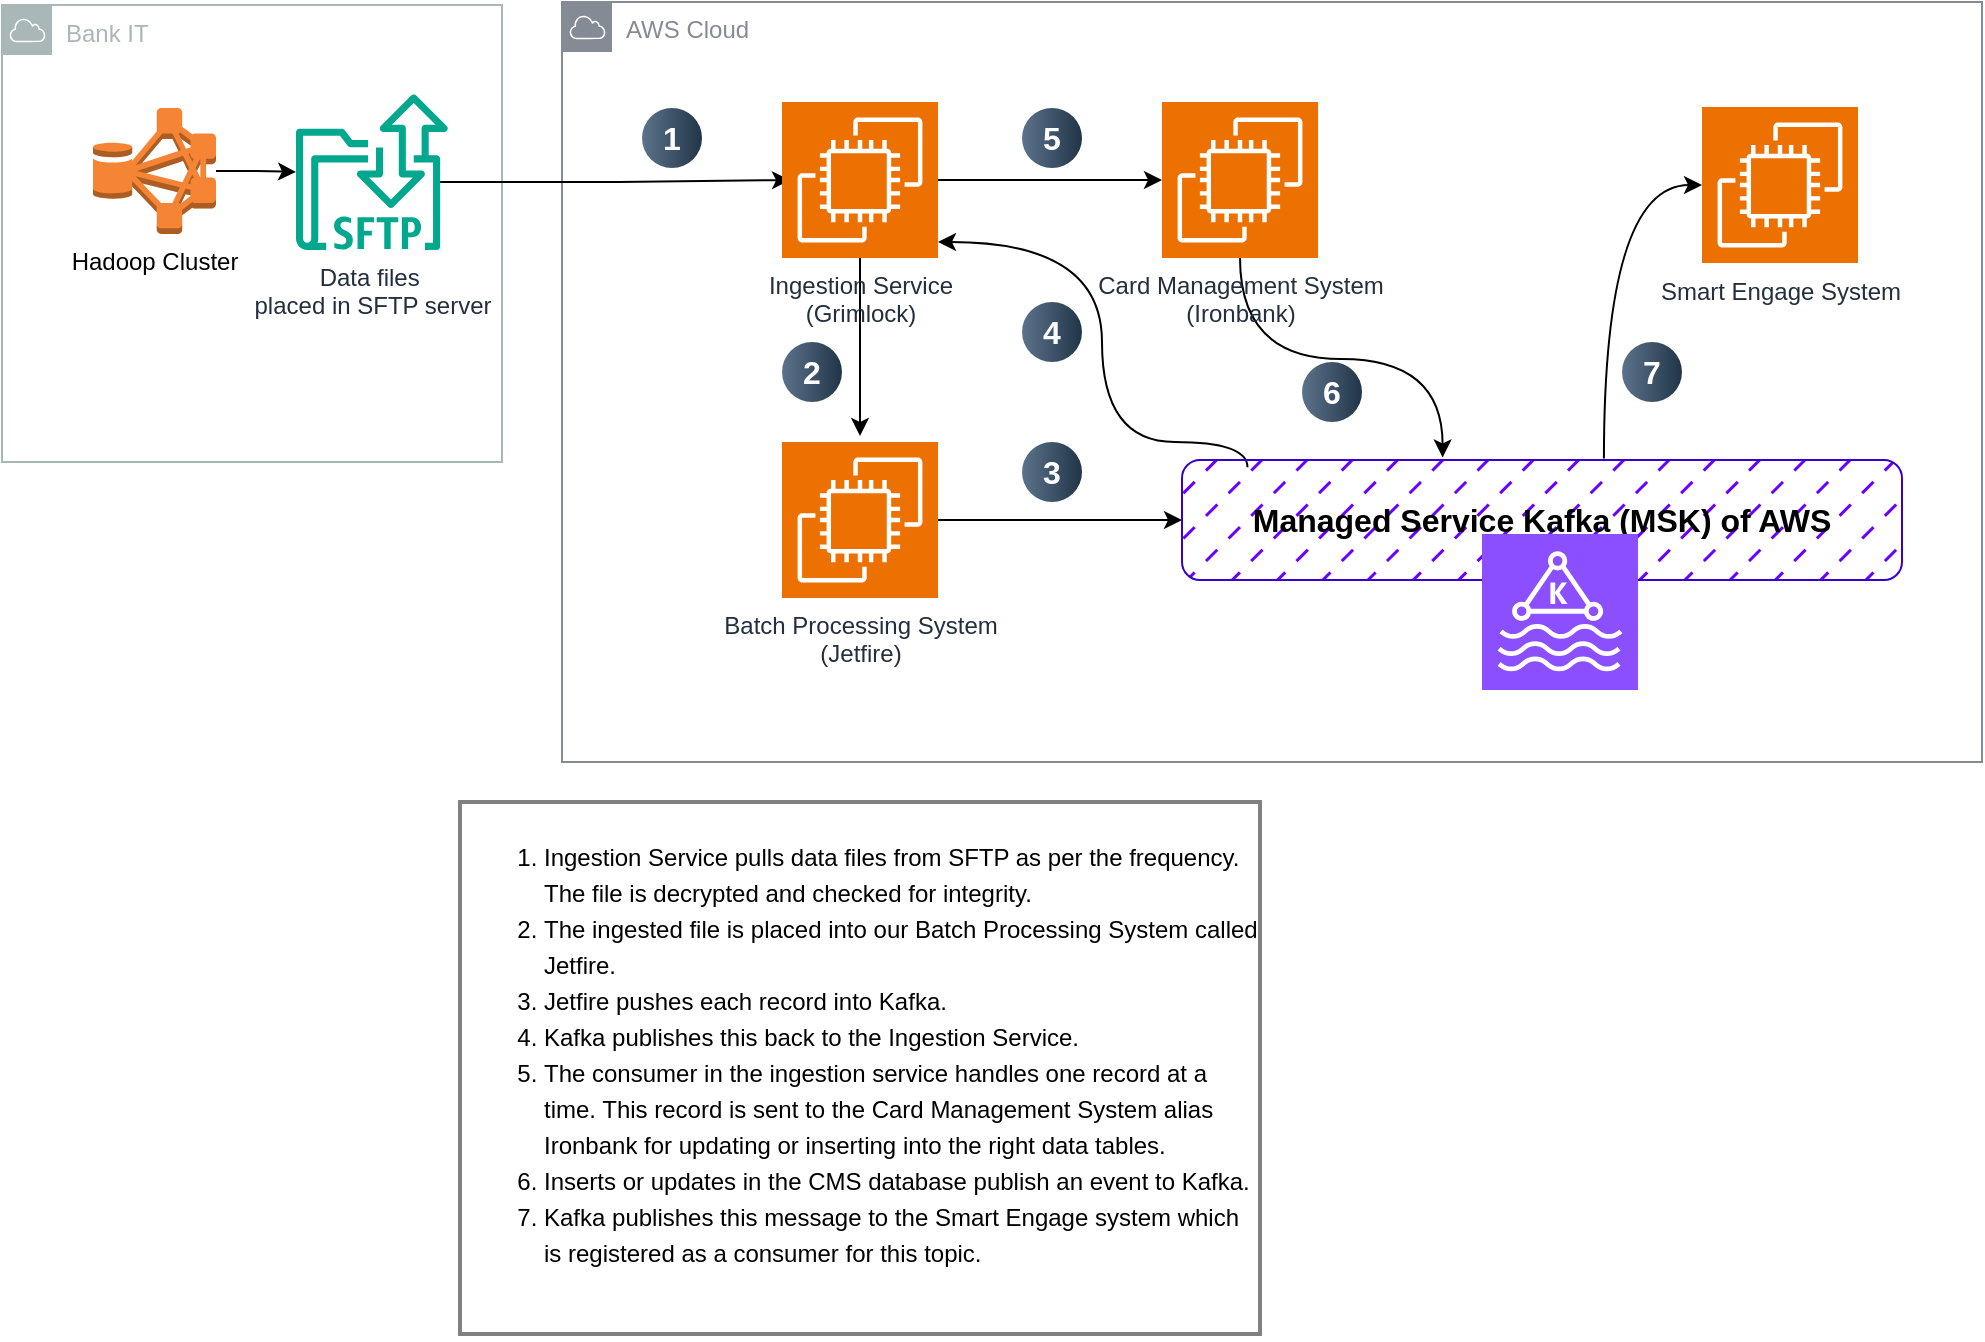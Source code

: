 <mxfile version="24.8.4">
  <diagram name="Page-1" id="fZuBEkGUR0xDHig7RN8K">
    <mxGraphModel dx="1272" dy="816" grid="1" gridSize="10" guides="1" tooltips="1" connect="1" arrows="1" fold="1" page="1" pageScale="1" pageWidth="1169" pageHeight="827" math="0" shadow="0">
      <root>
        <mxCell id="0" />
        <mxCell id="1" parent="0" />
        <mxCell id="jYgNeBz4wBcF9DyLLT3X-1" value="Bank IT" style="sketch=0;outlineConnect=0;gradientColor=none;html=1;whiteSpace=wrap;fontSize=12;fontStyle=0;shape=mxgraph.aws4.group;grIcon=mxgraph.aws4.group_aws_cloud;strokeColor=#AAB7B8;fillColor=none;verticalAlign=top;align=left;spacingLeft=30;fontColor=#AAB7B8;dashed=0;" parent="1" vertex="1">
          <mxGeometry x="60" y="71.5" width="250" height="228.5" as="geometry" />
        </mxCell>
        <mxCell id="jYgNeBz4wBcF9DyLLT3X-49" value="AWS Cloud" style="sketch=0;outlineConnect=0;gradientColor=none;html=1;whiteSpace=wrap;fontSize=12;fontStyle=0;shape=mxgraph.aws4.group;grIcon=mxgraph.aws4.group_aws_cloud;strokeColor=#858B94;fillColor=none;verticalAlign=top;align=left;spacingLeft=30;fontColor=#858B94;dashed=0;" parent="1" vertex="1">
          <mxGeometry x="340" y="70" width="710" height="380" as="geometry" />
        </mxCell>
        <mxCell id="jYgNeBz4wBcF9DyLLT3X-2" value="Hadoop Cluster" style="outlineConnect=0;dashed=0;verticalLabelPosition=bottom;verticalAlign=top;align=center;html=1;shape=mxgraph.aws3.hdfs_cluster;fillColor=#F58534;gradientColor=none;" parent="1" vertex="1">
          <mxGeometry x="105.5" y="123" width="61.5" height="63" as="geometry" />
        </mxCell>
        <mxCell id="jYgNeBz4wBcF9DyLLT3X-4" value="" style="edgeStyle=orthogonalEdgeStyle;rounded=0;orthogonalLoop=1;jettySize=auto;html=1;" parent="1" source="jYgNeBz4wBcF9DyLLT3X-1" target="jYgNeBz4wBcF9DyLLT3X-2" edge="1">
          <mxGeometry relative="1" as="geometry">
            <mxPoint x="119" y="161.5" as="sourcePoint" />
            <Array as="points">
              <mxPoint x="100" y="160" />
              <mxPoint x="100" y="160" />
            </Array>
          </mxGeometry>
        </mxCell>
        <mxCell id="jYgNeBz4wBcF9DyLLT3X-16" value="" style="edgeStyle=orthogonalEdgeStyle;rounded=0;orthogonalLoop=1;jettySize=auto;html=1;exitX=0.908;exitY=0.564;exitDx=0;exitDy=0;exitPerimeter=0;" parent="1" edge="1" source="jYgNeBz4wBcF9DyLLT3X-14">
          <mxGeometry relative="1" as="geometry">
            <mxPoint x="376.0" y="158.935" as="sourcePoint" />
            <mxPoint x="454" y="159" as="targetPoint" />
          </mxGeometry>
        </mxCell>
        <mxCell id="jYgNeBz4wBcF9DyLLT3X-20" value="" style="edgeStyle=orthogonalEdgeStyle;rounded=0;orthogonalLoop=1;jettySize=auto;html=1;" parent="1" source="jYgNeBz4wBcF9DyLLT3X-18" edge="1">
          <mxGeometry relative="1" as="geometry">
            <mxPoint x="489" y="287" as="targetPoint" />
          </mxGeometry>
        </mxCell>
        <mxCell id="jYgNeBz4wBcF9DyLLT3X-43" value="" style="edgeStyle=orthogonalEdgeStyle;rounded=0;orthogonalLoop=1;jettySize=auto;html=1;" parent="1" source="jYgNeBz4wBcF9DyLLT3X-18" target="jYgNeBz4wBcF9DyLLT3X-28" edge="1">
          <mxGeometry relative="1" as="geometry" />
        </mxCell>
        <mxCell id="jYgNeBz4wBcF9DyLLT3X-18" value="Ingestion Service&lt;div&gt;(Grimlock)&lt;/div&gt;" style="sketch=0;points=[[0,0,0],[0.25,0,0],[0.5,0,0],[0.75,0,0],[1,0,0],[0,1,0],[0.25,1,0],[0.5,1,0],[0.75,1,0],[1,1,0],[0,0.25,0],[0,0.5,0],[0,0.75,0],[1,0.25,0],[1,0.5,0],[1,0.75,0]];outlineConnect=0;fontColor=#232F3E;fillColor=#ED7100;strokeColor=#ffffff;dashed=0;verticalLabelPosition=bottom;verticalAlign=top;align=center;html=1;fontSize=12;fontStyle=0;aspect=fixed;shape=mxgraph.aws4.resourceIcon;resIcon=mxgraph.aws4.ec2;" parent="1" vertex="1">
          <mxGeometry x="450" y="120" width="78" height="78" as="geometry" />
        </mxCell>
        <mxCell id="rdtsFOhuQ50RO5R9y7oS-7" value="" style="edgeStyle=orthogonalEdgeStyle;rounded=0;orthogonalLoop=1;jettySize=auto;html=1;entryX=0;entryY=0.5;entryDx=0;entryDy=0;" edge="1" parent="1" source="jYgNeBz4wBcF9DyLLT3X-21" target="rdtsFOhuQ50RO5R9y7oS-2">
          <mxGeometry relative="1" as="geometry">
            <mxPoint x="607" y="329" as="targetPoint" />
          </mxGeometry>
        </mxCell>
        <mxCell id="jYgNeBz4wBcF9DyLLT3X-21" value="&lt;div&gt;Batch Processing System&lt;/div&gt;&lt;div&gt;(Jetfire)&lt;/div&gt;" style="sketch=0;points=[[0,0,0],[0.25,0,0],[0.5,0,0],[0.75,0,0],[1,0,0],[0,1,0],[0.25,1,0],[0.5,1,0],[0.75,1,0],[1,1,0],[0,0.25,0],[0,0.5,0],[0,0.75,0],[1,0.25,0],[1,0.5,0],[1,0.75,0]];outlineConnect=0;fontColor=#232F3E;fillColor=#ED7100;strokeColor=#ffffff;dashed=0;verticalLabelPosition=bottom;verticalAlign=top;align=center;html=1;fontSize=12;fontStyle=0;aspect=fixed;shape=mxgraph.aws4.resourceIcon;resIcon=mxgraph.aws4.ec2;" parent="1" vertex="1">
          <mxGeometry x="450" y="290" width="78" height="78" as="geometry" />
        </mxCell>
        <mxCell id="jYgNeBz4wBcF9DyLLT3X-25" value="" style="edgeStyle=orthogonalEdgeStyle;rounded=0;orthogonalLoop=1;jettySize=auto;html=1;curved=1;exitX=0.091;exitY=0.061;exitDx=0;exitDy=0;exitPerimeter=0;" parent="1" source="rdtsFOhuQ50RO5R9y7oS-2" edge="1">
          <mxGeometry relative="1" as="geometry">
            <mxPoint x="528" y="190" as="targetPoint" />
            <Array as="points">
              <mxPoint x="683" y="290" />
              <mxPoint x="610" y="290" />
              <mxPoint x="610" y="190" />
            </Array>
            <mxPoint x="640" y="290" as="sourcePoint" />
          </mxGeometry>
        </mxCell>
        <mxCell id="jYgNeBz4wBcF9DyLLT3X-31" value="" style="edgeStyle=orthogonalEdgeStyle;rounded=0;orthogonalLoop=1;jettySize=auto;html=1;curved=1;entryX=0.362;entryY=-0.021;entryDx=0;entryDy=0;entryPerimeter=0;" parent="1" source="jYgNeBz4wBcF9DyLLT3X-28" target="rdtsFOhuQ50RO5R9y7oS-2" edge="1">
          <mxGeometry relative="1" as="geometry">
            <mxPoint x="780" y="329" as="targetPoint" />
          </mxGeometry>
        </mxCell>
        <mxCell id="jYgNeBz4wBcF9DyLLT3X-28" value="Card Management System&lt;div&gt;(Ironbank)&lt;/div&gt;" style="sketch=0;points=[[0,0,0],[0.25,0,0],[0.5,0,0],[0.75,0,0],[1,0,0],[0,1,0],[0.25,1,0],[0.5,1,0],[0.75,1,0],[1,1,0],[0,0.25,0],[0,0.5,0],[0,0.75,0],[1,0.25,0],[1,0.5,0],[1,0.75,0]];outlineConnect=0;fontColor=#232F3E;fillColor=#ED7100;strokeColor=#ffffff;dashed=0;verticalLabelPosition=bottom;verticalAlign=top;align=center;html=1;fontSize=12;fontStyle=0;aspect=fixed;shape=mxgraph.aws4.resourceIcon;resIcon=mxgraph.aws4.ec2;" parent="1" vertex="1">
          <mxGeometry x="640" y="120" width="78" height="78" as="geometry" />
        </mxCell>
        <mxCell id="jYgNeBz4wBcF9DyLLT3X-38" value="" style="edgeStyle=orthogonalEdgeStyle;rounded=0;orthogonalLoop=1;jettySize=auto;html=1;curved=1;entryX=0;entryY=0.5;entryDx=0;entryDy=0;entryPerimeter=0;exitX=0.586;exitY=-0.012;exitDx=0;exitDy=0;exitPerimeter=0;" parent="1" source="rdtsFOhuQ50RO5R9y7oS-2" target="jYgNeBz4wBcF9DyLLT3X-34" edge="1">
          <mxGeometry relative="1" as="geometry">
            <mxPoint x="937" y="329" as="targetPoint" />
            <mxPoint x="858" y="329.067" as="sourcePoint" />
          </mxGeometry>
        </mxCell>
        <mxCell id="jYgNeBz4wBcF9DyLLT3X-34" value="Smart Engage System" style="sketch=0;points=[[0,0,0],[0.25,0,0],[0.5,0,0],[0.75,0,0],[1,0,0],[0,1,0],[0.25,1,0],[0.5,1,0],[0.75,1,0],[1,1,0],[0,0.25,0],[0,0.5,0],[0,0.75,0],[1,0.25,0],[1,0.5,0],[1,0.75,0]];outlineConnect=0;fontColor=#232F3E;fillColor=#ED7100;strokeColor=#ffffff;dashed=0;verticalLabelPosition=bottom;verticalAlign=top;align=center;html=1;fontSize=12;fontStyle=0;aspect=fixed;shape=mxgraph.aws4.resourceIcon;resIcon=mxgraph.aws4.ec2;" parent="1" vertex="1">
          <mxGeometry x="910" y="122.5" width="78" height="78" as="geometry" />
        </mxCell>
        <mxCell id="jYgNeBz4wBcF9DyLLT3X-39" value="1" style="ellipse;whiteSpace=wrap;html=1;aspect=fixed;rotation=0;gradientColor=#223548;strokeColor=none;gradientDirection=east;fillColor=#5b738b;rounded=0;pointerEvents=0;fontFamily=Helvetica;fontSize=16;fontColor=#FFFFFF;spacingTop=4;spacingBottom=4;spacingLeft=4;spacingRight=4;points=[];fontStyle=1" parent="1" vertex="1">
          <mxGeometry x="380" y="123" width="30" height="30" as="geometry" />
        </mxCell>
        <mxCell id="jYgNeBz4wBcF9DyLLT3X-40" value="2" style="ellipse;whiteSpace=wrap;html=1;aspect=fixed;rotation=0;gradientColor=#223548;strokeColor=none;gradientDirection=east;fillColor=#5b738b;rounded=0;pointerEvents=0;fontFamily=Helvetica;fontSize=16;fontColor=#FFFFFF;spacingTop=4;spacingBottom=4;spacingLeft=4;spacingRight=4;points=[];fontStyle=1" parent="1" vertex="1">
          <mxGeometry x="450" y="240" width="30" height="30" as="geometry" />
        </mxCell>
        <mxCell id="jYgNeBz4wBcF9DyLLT3X-41" value="3" style="ellipse;whiteSpace=wrap;html=1;aspect=fixed;rotation=0;gradientColor=#223548;strokeColor=none;gradientDirection=east;fillColor=#5b738b;rounded=0;pointerEvents=0;fontFamily=Helvetica;fontSize=16;fontColor=#FFFFFF;spacingTop=4;spacingBottom=4;spacingLeft=4;spacingRight=4;points=[];fontStyle=1" parent="1" vertex="1">
          <mxGeometry x="570" y="290" width="30" height="30" as="geometry" />
        </mxCell>
        <mxCell id="jYgNeBz4wBcF9DyLLT3X-42" value="4" style="ellipse;whiteSpace=wrap;html=1;aspect=fixed;rotation=0;gradientColor=#223548;strokeColor=none;gradientDirection=east;fillColor=#5b738b;rounded=0;pointerEvents=0;fontFamily=Helvetica;fontSize=16;fontColor=#FFFFFF;spacingTop=4;spacingBottom=4;spacingLeft=4;spacingRight=4;points=[];fontStyle=1" parent="1" vertex="1">
          <mxGeometry x="570" y="220" width="30" height="30" as="geometry" />
        </mxCell>
        <mxCell id="jYgNeBz4wBcF9DyLLT3X-44" value="5" style="ellipse;whiteSpace=wrap;html=1;aspect=fixed;rotation=0;gradientColor=#223548;strokeColor=none;gradientDirection=east;fillColor=#5b738b;rounded=0;pointerEvents=0;fontFamily=Helvetica;fontSize=16;fontColor=#FFFFFF;spacingTop=4;spacingBottom=4;spacingLeft=4;spacingRight=4;points=[];fontStyle=1" parent="1" vertex="1">
          <mxGeometry x="570" y="123" width="30" height="30" as="geometry" />
        </mxCell>
        <mxCell id="jYgNeBz4wBcF9DyLLT3X-45" value="6" style="ellipse;whiteSpace=wrap;html=1;aspect=fixed;rotation=0;gradientColor=#223548;strokeColor=none;gradientDirection=east;fillColor=#5b738b;rounded=0;pointerEvents=0;fontFamily=Helvetica;fontSize=16;fontColor=#FFFFFF;spacingTop=4;spacingBottom=4;spacingLeft=4;spacingRight=4;points=[];fontStyle=1" parent="1" vertex="1">
          <mxGeometry x="710" y="250" width="30" height="30" as="geometry" />
        </mxCell>
        <mxCell id="jYgNeBz4wBcF9DyLLT3X-46" value="7" style="ellipse;whiteSpace=wrap;html=1;aspect=fixed;rotation=0;gradientColor=#223548;strokeColor=none;gradientDirection=east;fillColor=#5b738b;rounded=0;pointerEvents=0;fontFamily=Helvetica;fontSize=16;fontColor=#FFFFFF;spacingTop=4;spacingBottom=4;spacingLeft=4;spacingRight=4;points=[];fontStyle=1" parent="1" vertex="1">
          <mxGeometry x="870" y="240" width="30" height="30" as="geometry" />
        </mxCell>
        <mxCell id="jYgNeBz4wBcF9DyLLT3X-48" value="&lt;ol style=&quot;line-height: 150%;&quot;&gt;&lt;li&gt;&lt;span style=&quot;background-color: initial;&quot;&gt;Ingestion Service pulls data files from SFTP as per the frequency. The file is decrypted and checked for integrity.&amp;nbsp;&lt;/span&gt;&lt;br&gt;&lt;/li&gt;&lt;li&gt;The ingested file is placed into our Batch Processing System called Jetfire.&amp;nbsp;&lt;/li&gt;&lt;li&gt;Jetfire pushes each record into Kafka.&amp;nbsp;&lt;/li&gt;&lt;li&gt;Kafka publishes this back to the Ingestion Service.&amp;nbsp;&lt;/li&gt;&lt;li&gt;The consumer in the ingestion service handles one record at a time. This record is sent to the Card Management System alias Ironbank for updating or inserting into the right data tables.&amp;nbsp;&lt;/li&gt;&lt;li&gt;Inserts or updates in the CMS database publish an event to Kafka.&lt;/li&gt;&lt;li&gt;Kafka publishes this message to the Smart Engage system which is registered as a consumer for this topic.&amp;nbsp;&amp;nbsp;&lt;/li&gt;&lt;/ol&gt;" style="text;html=1;whiteSpace=wrap;verticalAlign=top;overflow=hidden;fillColor=default;strokeColor=#808080;strokeWidth=2;" parent="1" vertex="1">
          <mxGeometry x="289" y="470" width="400" height="266" as="geometry" />
        </mxCell>
        <mxCell id="rdtsFOhuQ50RO5R9y7oS-1" value="" style="edgeStyle=orthogonalEdgeStyle;rounded=0;orthogonalLoop=1;jettySize=auto;html=1;" edge="1" parent="1" source="jYgNeBz4wBcF9DyLLT3X-2" target="jYgNeBz4wBcF9DyLLT3X-14">
          <mxGeometry relative="1" as="geometry">
            <mxPoint x="339.25" y="161.5" as="targetPoint" />
            <mxPoint x="167" y="163" as="sourcePoint" />
          </mxGeometry>
        </mxCell>
        <mxCell id="jYgNeBz4wBcF9DyLLT3X-14" value="Data files&amp;nbsp;&lt;div&gt;placed in SFTP server&lt;/div&gt;" style="sketch=0;outlineConnect=0;fontColor=#232F3E;gradientColor=none;fillColor=#01A88D;strokeColor=none;dashed=0;verticalLabelPosition=bottom;verticalAlign=top;align=center;html=1;fontSize=12;fontStyle=0;aspect=fixed;shape=mxgraph.aws4.transfer_for_sftp_resource;" parent="1" vertex="1">
          <mxGeometry x="207" y="116" width="76" height="78" as="geometry" />
        </mxCell>
        <mxCell id="rdtsFOhuQ50RO5R9y7oS-2" value="&lt;font size=&quot;1&quot; color=&quot;#000000&quot;&gt;&lt;b style=&quot;font-size: 16px;&quot;&gt;Managed Service Kafka (MSK) of AWS&lt;/b&gt;&lt;/font&gt;" style="rounded=1;whiteSpace=wrap;html=1;fillColor=#6a00ff;fontColor=#ffffff;strokeColor=#3700CC;fillStyle=dashed;" vertex="1" parent="1">
          <mxGeometry x="650" y="299" width="360" height="60" as="geometry" />
        </mxCell>
        <mxCell id="rdtsFOhuQ50RO5R9y7oS-3" value="" style="sketch=0;points=[[0,0,0],[0.25,0,0],[0.5,0,0],[0.75,0,0],[1,0,0],[0,1,0],[0.25,1,0],[0.5,1,0],[0.75,1,0],[1,1,0],[0,0.25,0],[0,0.5,0],[0,0.75,0],[1,0.25,0],[1,0.5,0],[1,0.75,0]];outlineConnect=0;fontColor=#232F3E;fillColor=#8C4FFF;strokeColor=#ffffff;dashed=0;verticalLabelPosition=bottom;verticalAlign=top;align=center;html=1;fontSize=12;fontStyle=0;aspect=fixed;shape=mxgraph.aws4.resourceIcon;resIcon=mxgraph.aws4.managed_streaming_for_kafka;" vertex="1" parent="1">
          <mxGeometry x="800" y="336" width="78" height="78" as="geometry" />
        </mxCell>
      </root>
    </mxGraphModel>
  </diagram>
</mxfile>
